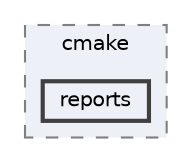 digraph "build/zephyr/cmake/reports"
{
 // LATEX_PDF_SIZE
  bgcolor="transparent";
  edge [fontname=Helvetica,fontsize=10,labelfontname=Helvetica,labelfontsize=10];
  node [fontname=Helvetica,fontsize=10,shape=box,height=0.2,width=0.4];
  compound=true
  subgraph clusterdir_07bd187a3cfe52e987043f5f314e8f54 {
    graph [ bgcolor="#edf0f7", pencolor="grey50", label="cmake", fontname=Helvetica,fontsize=10 style="filled,dashed", URL="dir_07bd187a3cfe52e987043f5f314e8f54.html",tooltip=""]
  dir_6c3582b4789ac777e39c851ae4c7a0d5 [label="reports", fillcolor="#edf0f7", color="grey25", style="filled,bold", URL="dir_6c3582b4789ac777e39c851ae4c7a0d5.html",tooltip=""];
  }
}
